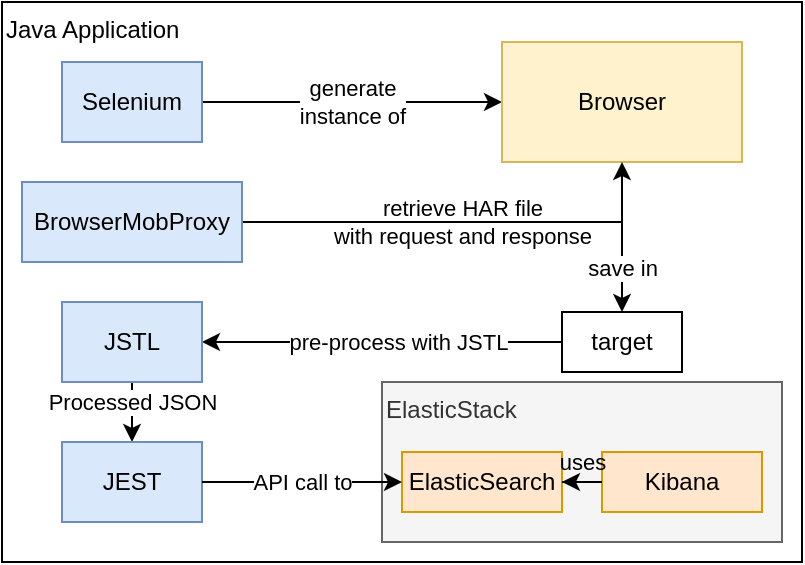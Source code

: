 <mxfile version="14.3.1" type="device"><diagram id="tOaXkMxX20EJp7JI8R5d" name="Page-1"><mxGraphModel dx="716" dy="378" grid="1" gridSize="10" guides="1" tooltips="1" connect="1" arrows="1" fold="1" page="1" pageScale="1" pageWidth="827" pageHeight="1169" math="0" shadow="0"><root><mxCell id="0"/><mxCell id="1" parent="0"/><mxCell id="jwkvCDjw2TIVMGW6HXlS-1" value="Java Application" style="rounded=0;whiteSpace=wrap;html=1;align=left;verticalAlign=top;" vertex="1" parent="1"><mxGeometry x="40" y="50" width="400" height="280" as="geometry"/></mxCell><mxCell id="jwkvCDjw2TIVMGW6HXlS-5" value="generate&lt;br&gt;instance of" style="edgeStyle=orthogonalEdgeStyle;rounded=0;orthogonalLoop=1;jettySize=auto;html=1;entryX=0;entryY=0.5;entryDx=0;entryDy=0;" edge="1" parent="1" source="jwkvCDjw2TIVMGW6HXlS-2" target="jwkvCDjw2TIVMGW6HXlS-3"><mxGeometry relative="1" as="geometry"/></mxCell><mxCell id="jwkvCDjw2TIVMGW6HXlS-2" value="Selenium" style="rounded=0;whiteSpace=wrap;html=1;fillColor=#dae8fc;strokeColor=#6c8ebf;" vertex="1" parent="1"><mxGeometry x="70" y="80" width="70" height="40" as="geometry"/></mxCell><mxCell id="jwkvCDjw2TIVMGW6HXlS-3" value="Browser" style="rounded=0;whiteSpace=wrap;html=1;fillColor=#fff2cc;strokeColor=#d6b656;" vertex="1" parent="1"><mxGeometry x="290" y="70" width="120" height="60" as="geometry"/></mxCell><mxCell id="jwkvCDjw2TIVMGW6HXlS-6" value="retrieve HAR file&lt;br&gt;with request and response" style="edgeStyle=orthogonalEdgeStyle;rounded=0;orthogonalLoop=1;jettySize=auto;html=1;entryX=0.5;entryY=1;entryDx=0;entryDy=0;" edge="1" parent="1" source="jwkvCDjw2TIVMGW6HXlS-4" target="jwkvCDjw2TIVMGW6HXlS-3"><mxGeometry relative="1" as="geometry"/></mxCell><mxCell id="jwkvCDjw2TIVMGW6HXlS-8" style="edgeStyle=orthogonalEdgeStyle;rounded=0;orthogonalLoop=1;jettySize=auto;html=1;" edge="1" parent="1" source="jwkvCDjw2TIVMGW6HXlS-4" target="jwkvCDjw2TIVMGW6HXlS-7"><mxGeometry relative="1" as="geometry"/></mxCell><mxCell id="jwkvCDjw2TIVMGW6HXlS-9" value="save in" style="edgeLabel;html=1;align=center;verticalAlign=middle;resizable=0;points=[];" vertex="1" connectable="0" parent="jwkvCDjw2TIVMGW6HXlS-8"><mxGeometry x="0.681" y="-1" relative="1" as="geometry"><mxPoint x="1" y="15.24" as="offset"/></mxGeometry></mxCell><mxCell id="jwkvCDjw2TIVMGW6HXlS-4" value="BrowserMobProxy" style="rounded=0;whiteSpace=wrap;html=1;fillColor=#dae8fc;strokeColor=#6c8ebf;" vertex="1" parent="1"><mxGeometry x="50" y="140" width="110" height="40" as="geometry"/></mxCell><mxCell id="jwkvCDjw2TIVMGW6HXlS-7" value="target" style="rounded=0;whiteSpace=wrap;html=1;" vertex="1" parent="1"><mxGeometry x="320" y="205" width="60" height="30" as="geometry"/></mxCell><mxCell id="jwkvCDjw2TIVMGW6HXlS-12" style="edgeStyle=orthogonalEdgeStyle;rounded=0;orthogonalLoop=1;jettySize=auto;html=1;startArrow=classic;startFill=1;endArrow=none;endFill=0;" edge="1" parent="1" source="jwkvCDjw2TIVMGW6HXlS-11" target="jwkvCDjw2TIVMGW6HXlS-7"><mxGeometry relative="1" as="geometry"/></mxCell><mxCell id="jwkvCDjw2TIVMGW6HXlS-13" value="pre-process with JSTL" style="edgeLabel;html=1;align=center;verticalAlign=middle;resizable=0;points=[];" vertex="1" connectable="0" parent="jwkvCDjw2TIVMGW6HXlS-12"><mxGeometry x="-0.2" y="1" relative="1" as="geometry"><mxPoint x="26.19" y="1" as="offset"/></mxGeometry></mxCell><mxCell id="jwkvCDjw2TIVMGW6HXlS-17" value="Processed JSON" style="edgeStyle=orthogonalEdgeStyle;rounded=0;orthogonalLoop=1;jettySize=auto;html=1;startArrow=classic;startFill=1;endArrow=none;endFill=0;exitX=0.5;exitY=0;exitDx=0;exitDy=0;" edge="1" parent="1" source="jwkvCDjw2TIVMGW6HXlS-16" target="jwkvCDjw2TIVMGW6HXlS-11"><mxGeometry x="0.6" relative="1" as="geometry"><mxPoint as="offset"/></mxGeometry></mxCell><mxCell id="jwkvCDjw2TIVMGW6HXlS-11" value="JSTL" style="rounded=0;whiteSpace=wrap;html=1;fillColor=#dae8fc;strokeColor=#6c8ebf;" vertex="1" parent="1"><mxGeometry x="70" y="200" width="70" height="40" as="geometry"/></mxCell><mxCell id="jwkvCDjw2TIVMGW6HXlS-16" value="JEST" style="rounded=0;whiteSpace=wrap;html=1;fillColor=#dae8fc;strokeColor=#6c8ebf;" vertex="1" parent="1"><mxGeometry x="70" y="270" width="70" height="40" as="geometry"/></mxCell><mxCell id="jwkvCDjw2TIVMGW6HXlS-18" value="ElasticStack" style="rounded=0;whiteSpace=wrap;html=1;fillColor=#f5f5f5;strokeColor=#666666;fontColor=#333333;align=left;verticalAlign=top;" vertex="1" parent="1"><mxGeometry x="230" y="240" width="200" height="80" as="geometry"/></mxCell><mxCell id="jwkvCDjw2TIVMGW6HXlS-22" value="Kibana" style="rounded=0;whiteSpace=wrap;html=1;fillColor=#ffe6cc;strokeColor=#d79b00;" vertex="1" parent="1"><mxGeometry x="340" y="275" width="80" height="30" as="geometry"/></mxCell><mxCell id="jwkvCDjw2TIVMGW6HXlS-23" value="ElasticSearch" style="rounded=0;whiteSpace=wrap;html=1;fillColor=#ffe6cc;strokeColor=#d79b00;" vertex="1" parent="1"><mxGeometry x="240" y="275" width="80" height="30" as="geometry"/></mxCell><mxCell id="jwkvCDjw2TIVMGW6HXlS-24" value="API call to" style="edgeStyle=orthogonalEdgeStyle;rounded=0;orthogonalLoop=1;jettySize=auto;html=1;entryX=0;entryY=0.5;entryDx=0;entryDy=0;startArrow=none;startFill=0;endArrow=classic;endFill=1;" edge="1" parent="1" source="jwkvCDjw2TIVMGW6HXlS-16" target="jwkvCDjw2TIVMGW6HXlS-23"><mxGeometry relative="1" as="geometry"/></mxCell><mxCell id="jwkvCDjw2TIVMGW6HXlS-26" value="uses" style="edgeStyle=orthogonalEdgeStyle;rounded=0;orthogonalLoop=1;jettySize=auto;html=1;entryX=1;entryY=0.5;entryDx=0;entryDy=0;startArrow=none;startFill=0;endArrow=classic;endFill=1;labelBackgroundColor=none;" edge="1" parent="1" source="jwkvCDjw2TIVMGW6HXlS-22" target="jwkvCDjw2TIVMGW6HXlS-23"><mxGeometry x="0.667" y="-10" relative="1" as="geometry"><mxPoint as="offset"/></mxGeometry></mxCell></root></mxGraphModel></diagram></mxfile>
